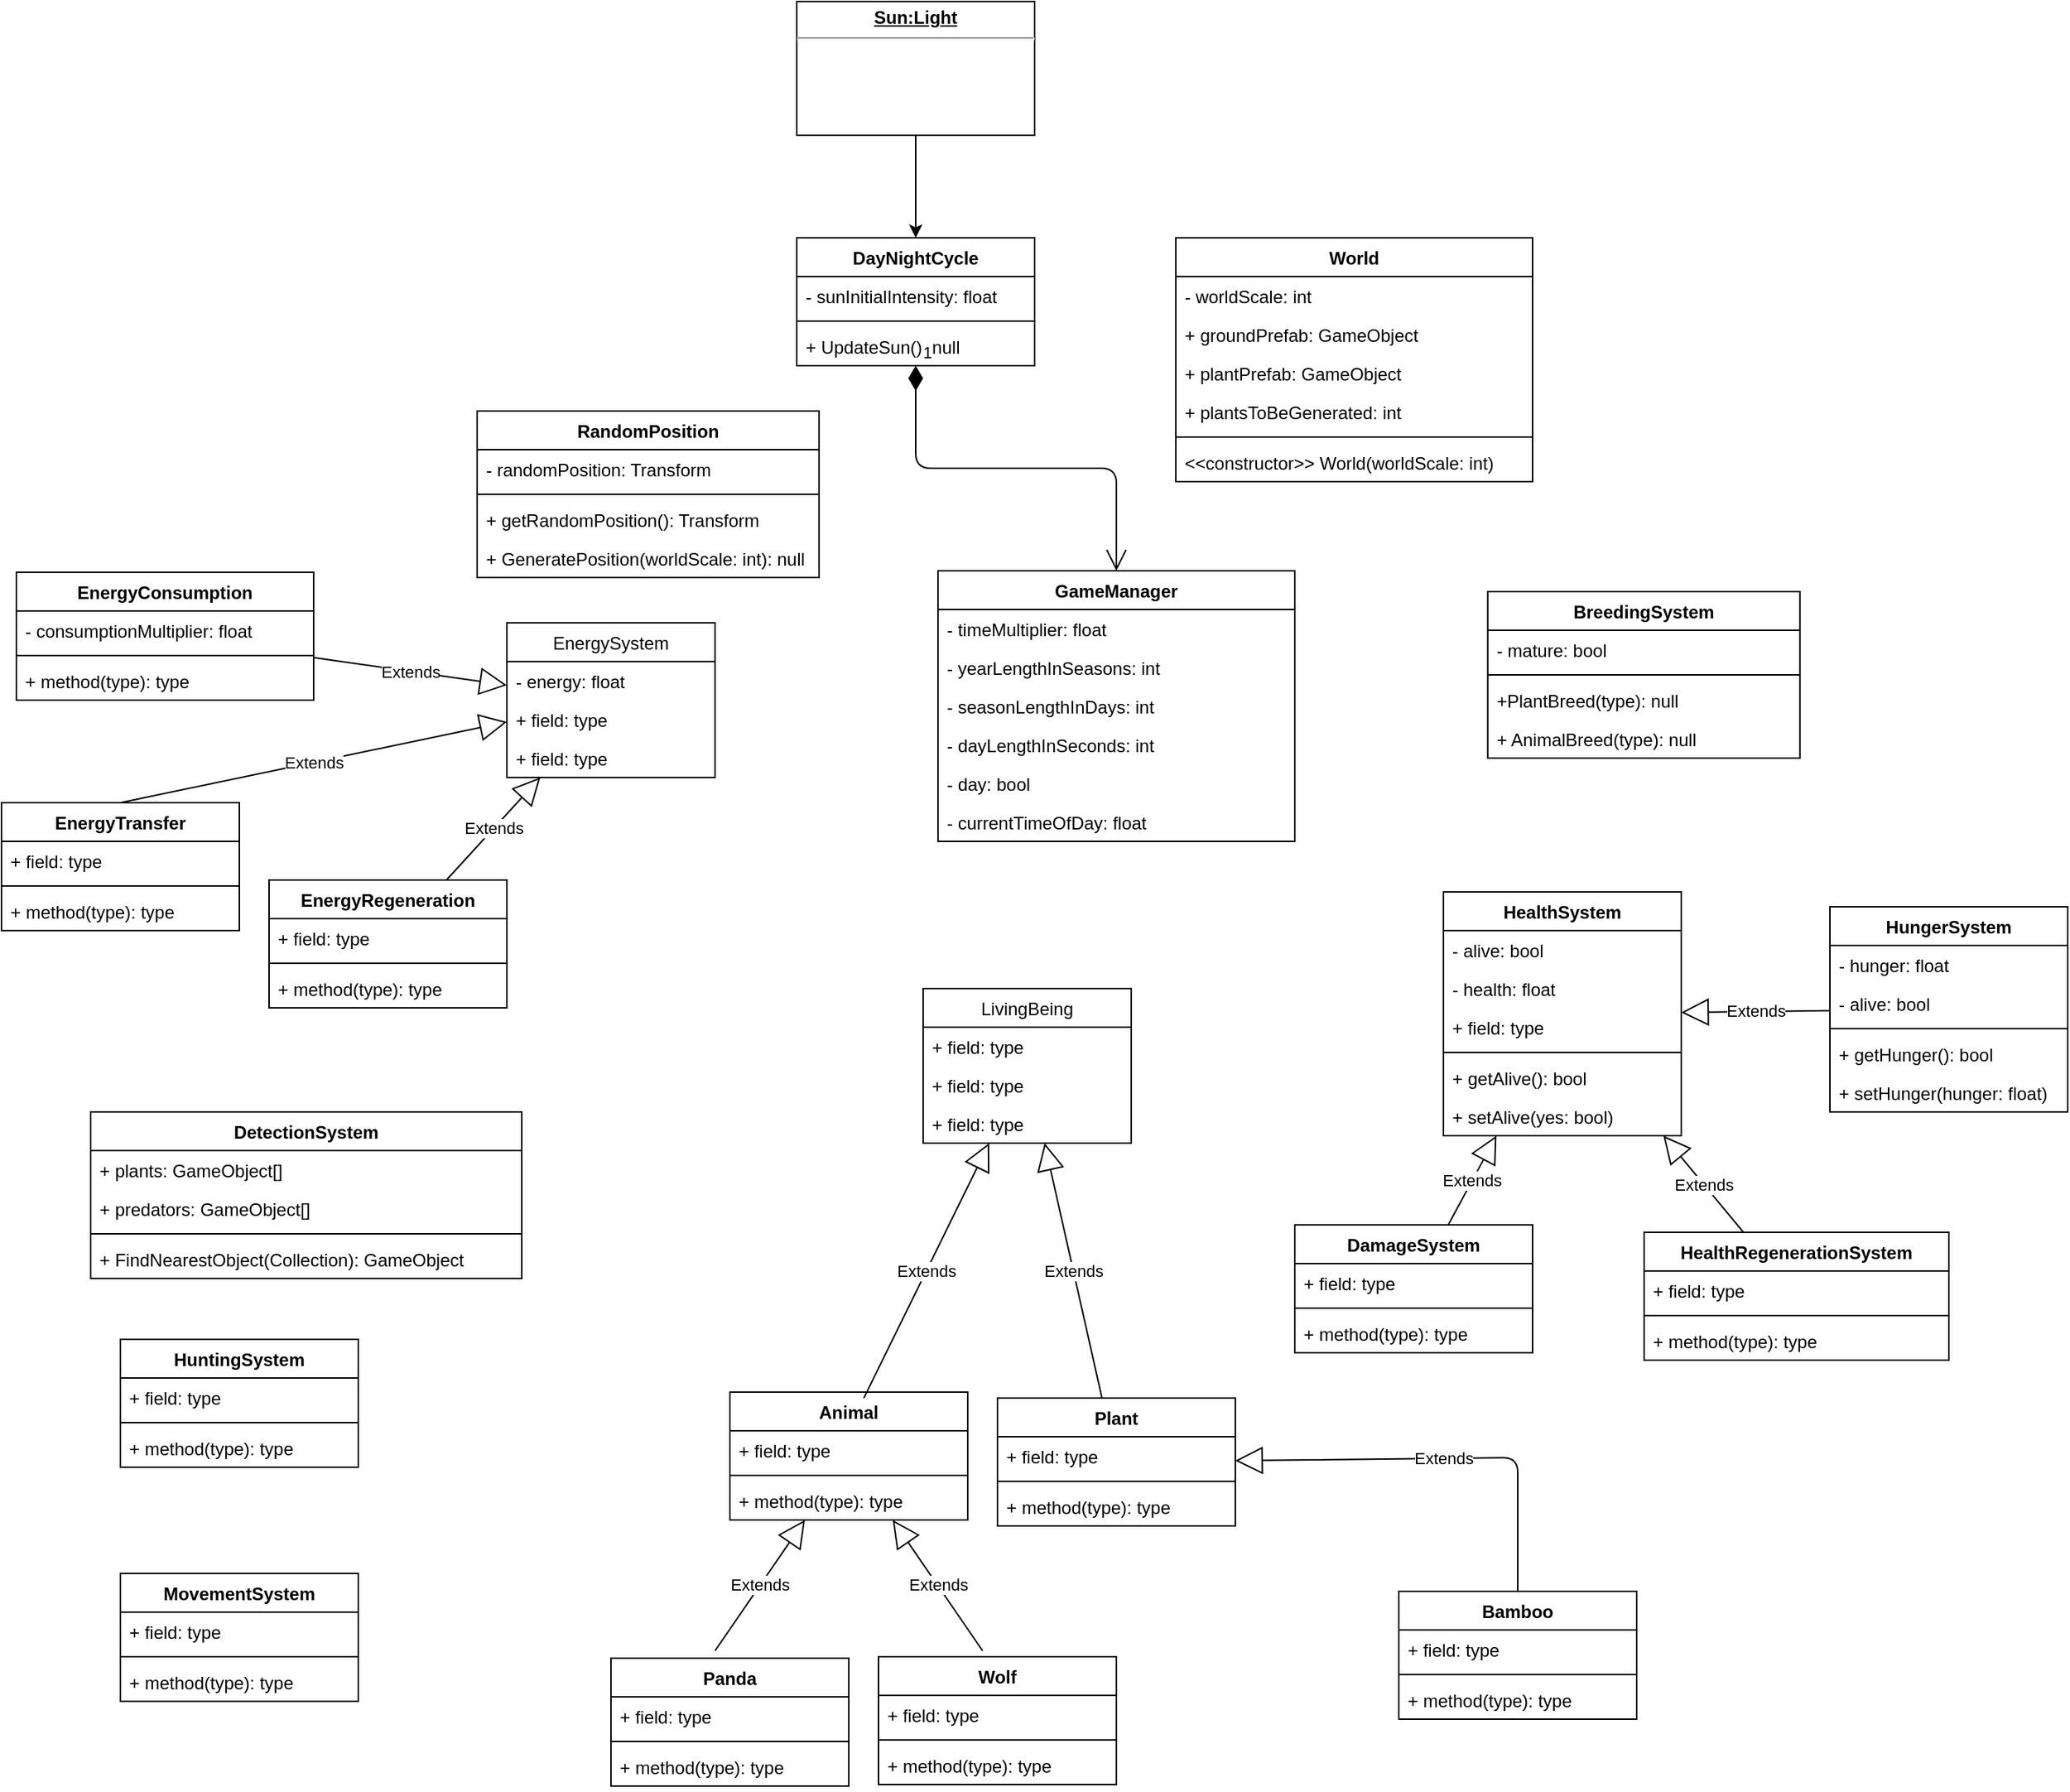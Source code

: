 <mxfile version="10.6.0" type="github"><diagram id="2Z953KSLGi_rquqT-4A1" name="Page-1"><mxGraphModel dx="1629" dy="1224" grid="1" gridSize="10" guides="1" tooltips="1" connect="1" arrows="1" fold="1" page="1" pageScale="1" pageWidth="827" pageHeight="583" math="0" shadow="0"><root><mxCell id="0"/><mxCell id="1" parent="0"/><mxCell id="D9QuSi9yj3Tt9L4EqGH3-1" value="GameManager" style="swimlane;fontStyle=1;align=center;verticalAlign=top;childLayout=stackLayout;horizontal=1;startSize=26;horizontalStack=0;resizeParent=1;resizeParentMax=0;resizeLast=0;collapsible=1;marginBottom=0;" vertex="1" parent="1"><mxGeometry x="360" y="173" width="240" height="182" as="geometry"/></mxCell><mxCell id="D9QuSi9yj3Tt9L4EqGH3-186" value="- timeMultiplier: float" style="text;strokeColor=none;fillColor=none;align=left;verticalAlign=top;spacingLeft=4;spacingRight=4;overflow=hidden;rotatable=0;points=[[0,0.5],[1,0.5]];portConstraint=eastwest;" vertex="1" parent="D9QuSi9yj3Tt9L4EqGH3-1"><mxGeometry y="26" width="240" height="26" as="geometry"/></mxCell><mxCell id="D9QuSi9yj3Tt9L4EqGH3-187" value="- yearLengthInSeasons: int" style="text;strokeColor=none;fillColor=none;align=left;verticalAlign=top;spacingLeft=4;spacingRight=4;overflow=hidden;rotatable=0;points=[[0,0.5],[1,0.5]];portConstraint=eastwest;" vertex="1" parent="D9QuSi9yj3Tt9L4EqGH3-1"><mxGeometry y="52" width="240" height="26" as="geometry"/></mxCell><mxCell id="D9QuSi9yj3Tt9L4EqGH3-190" value="- seasonLengthInDays: int" style="text;strokeColor=none;fillColor=none;align=left;verticalAlign=top;spacingLeft=4;spacingRight=4;overflow=hidden;rotatable=0;points=[[0,0.5],[1,0.5]];portConstraint=eastwest;" vertex="1" parent="D9QuSi9yj3Tt9L4EqGH3-1"><mxGeometry y="78" width="240" height="26" as="geometry"/></mxCell><mxCell id="D9QuSi9yj3Tt9L4EqGH3-191" value="- dayLengthInSeconds: int" style="text;strokeColor=none;fillColor=none;align=left;verticalAlign=top;spacingLeft=4;spacingRight=4;overflow=hidden;rotatable=0;points=[[0,0.5],[1,0.5]];portConstraint=eastwest;" vertex="1" parent="D9QuSi9yj3Tt9L4EqGH3-1"><mxGeometry y="104" width="240" height="26" as="geometry"/></mxCell><mxCell id="D9QuSi9yj3Tt9L4EqGH3-189" value="- day: bool" style="text;strokeColor=none;fillColor=none;align=left;verticalAlign=top;spacingLeft=4;spacingRight=4;overflow=hidden;rotatable=0;points=[[0,0.5],[1,0.5]];portConstraint=eastwest;" vertex="1" parent="D9QuSi9yj3Tt9L4EqGH3-1"><mxGeometry y="130" width="240" height="26" as="geometry"/></mxCell><mxCell id="D9QuSi9yj3Tt9L4EqGH3-2" value="- currentTimeOfDay: float" style="text;strokeColor=none;fillColor=none;align=left;verticalAlign=top;spacingLeft=4;spacingRight=4;overflow=hidden;rotatable=0;points=[[0,0.5],[1,0.5]];portConstraint=eastwest;" vertex="1" parent="D9QuSi9yj3Tt9L4EqGH3-1"><mxGeometry y="156" width="240" height="26" as="geometry"/></mxCell><mxCell id="D9QuSi9yj3Tt9L4EqGH3-5" value="Animal&#xa;" style="swimlane;fontStyle=1;align=center;verticalAlign=top;childLayout=stackLayout;horizontal=1;startSize=26;horizontalStack=0;resizeParent=1;resizeParentMax=0;resizeLast=0;collapsible=1;marginBottom=0;" vertex="1" parent="1"><mxGeometry x="220" y="725.5" width="160" height="86" as="geometry"/></mxCell><mxCell id="D9QuSi9yj3Tt9L4EqGH3-6" value="+ field: type" style="text;strokeColor=none;fillColor=none;align=left;verticalAlign=top;spacingLeft=4;spacingRight=4;overflow=hidden;rotatable=0;points=[[0,0.5],[1,0.5]];portConstraint=eastwest;" vertex="1" parent="D9QuSi9yj3Tt9L4EqGH3-5"><mxGeometry y="26" width="160" height="26" as="geometry"/></mxCell><mxCell id="D9QuSi9yj3Tt9L4EqGH3-7" value="" style="line;strokeWidth=1;fillColor=none;align=left;verticalAlign=middle;spacingTop=-1;spacingLeft=3;spacingRight=3;rotatable=0;labelPosition=right;points=[];portConstraint=eastwest;" vertex="1" parent="D9QuSi9yj3Tt9L4EqGH3-5"><mxGeometry y="52" width="160" height="8" as="geometry"/></mxCell><mxCell id="D9QuSi9yj3Tt9L4EqGH3-8" value="+ method(type): type" style="text;strokeColor=none;fillColor=none;align=left;verticalAlign=top;spacingLeft=4;spacingRight=4;overflow=hidden;rotatable=0;points=[[0,0.5],[1,0.5]];portConstraint=eastwest;" vertex="1" parent="D9QuSi9yj3Tt9L4EqGH3-5"><mxGeometry y="60" width="160" height="26" as="geometry"/></mxCell><mxCell id="D9QuSi9yj3Tt9L4EqGH3-9" value="Panda" style="swimlane;fontStyle=1;align=center;verticalAlign=top;childLayout=stackLayout;horizontal=1;startSize=26;horizontalStack=0;resizeParent=1;resizeParentMax=0;resizeLast=0;collapsible=1;marginBottom=0;" vertex="1" parent="1"><mxGeometry x="140" y="904.5" width="160" height="86" as="geometry"/></mxCell><mxCell id="D9QuSi9yj3Tt9L4EqGH3-10" value="+ field: type" style="text;strokeColor=none;fillColor=none;align=left;verticalAlign=top;spacingLeft=4;spacingRight=4;overflow=hidden;rotatable=0;points=[[0,0.5],[1,0.5]];portConstraint=eastwest;" vertex="1" parent="D9QuSi9yj3Tt9L4EqGH3-9"><mxGeometry y="26" width="160" height="26" as="geometry"/></mxCell><mxCell id="D9QuSi9yj3Tt9L4EqGH3-11" value="" style="line;strokeWidth=1;fillColor=none;align=left;verticalAlign=middle;spacingTop=-1;spacingLeft=3;spacingRight=3;rotatable=0;labelPosition=right;points=[];portConstraint=eastwest;" vertex="1" parent="D9QuSi9yj3Tt9L4EqGH3-9"><mxGeometry y="52" width="160" height="8" as="geometry"/></mxCell><mxCell id="D9QuSi9yj3Tt9L4EqGH3-12" value="+ method(type): type" style="text;strokeColor=none;fillColor=none;align=left;verticalAlign=top;spacingLeft=4;spacingRight=4;overflow=hidden;rotatable=0;points=[[0,0.5],[1,0.5]];portConstraint=eastwest;" vertex="1" parent="D9QuSi9yj3Tt9L4EqGH3-9"><mxGeometry y="60" width="160" height="26" as="geometry"/></mxCell><mxCell id="D9QuSi9yj3Tt9L4EqGH3-105" value="Extends" style="endArrow=block;endSize=16;endFill=0;html=1;" edge="1" parent="D9QuSi9yj3Tt9L4EqGH3-9" target="D9QuSi9yj3Tt9L4EqGH3-5"><mxGeometry width="160" relative="1" as="geometry"><mxPoint x="70" y="-5" as="sourcePoint"/><mxPoint x="230" y="-5" as="targetPoint"/></mxGeometry></mxCell><mxCell id="D9QuSi9yj3Tt9L4EqGH3-13" value="Wolf&#xa;" style="swimlane;fontStyle=1;align=center;verticalAlign=top;childLayout=stackLayout;horizontal=1;startSize=26;horizontalStack=0;resizeParent=1;resizeParentMax=0;resizeLast=0;collapsible=1;marginBottom=0;" vertex="1" parent="1"><mxGeometry x="320" y="903.5" width="160" height="86" as="geometry"/></mxCell><mxCell id="D9QuSi9yj3Tt9L4EqGH3-14" value="+ field: type" style="text;strokeColor=none;fillColor=none;align=left;verticalAlign=top;spacingLeft=4;spacingRight=4;overflow=hidden;rotatable=0;points=[[0,0.5],[1,0.5]];portConstraint=eastwest;" vertex="1" parent="D9QuSi9yj3Tt9L4EqGH3-13"><mxGeometry y="26" width="160" height="26" as="geometry"/></mxCell><mxCell id="D9QuSi9yj3Tt9L4EqGH3-15" value="" style="line;strokeWidth=1;fillColor=none;align=left;verticalAlign=middle;spacingTop=-1;spacingLeft=3;spacingRight=3;rotatable=0;labelPosition=right;points=[];portConstraint=eastwest;" vertex="1" parent="D9QuSi9yj3Tt9L4EqGH3-13"><mxGeometry y="52" width="160" height="8" as="geometry"/></mxCell><mxCell id="D9QuSi9yj3Tt9L4EqGH3-16" value="+ method(type): type" style="text;strokeColor=none;fillColor=none;align=left;verticalAlign=top;spacingLeft=4;spacingRight=4;overflow=hidden;rotatable=0;points=[[0,0.5],[1,0.5]];portConstraint=eastwest;" vertex="1" parent="D9QuSi9yj3Tt9L4EqGH3-13"><mxGeometry y="60" width="160" height="26" as="geometry"/></mxCell><mxCell id="D9QuSi9yj3Tt9L4EqGH3-106" value="Extends" style="endArrow=block;endSize=16;endFill=0;html=1;" edge="1" parent="D9QuSi9yj3Tt9L4EqGH3-13" target="D9QuSi9yj3Tt9L4EqGH3-5"><mxGeometry width="160" relative="1" as="geometry"><mxPoint x="70" y="-4" as="sourcePoint"/><mxPoint x="230" y="-4" as="targetPoint"/></mxGeometry></mxCell><mxCell id="D9QuSi9yj3Tt9L4EqGH3-17" value="Plant&#xa;" style="swimlane;fontStyle=1;align=center;verticalAlign=top;childLayout=stackLayout;horizontal=1;startSize=26;horizontalStack=0;resizeParent=1;resizeParentMax=0;resizeLast=0;collapsible=1;marginBottom=0;" vertex="1" parent="1"><mxGeometry x="400" y="729.5" width="160" height="86" as="geometry"/></mxCell><mxCell id="D9QuSi9yj3Tt9L4EqGH3-18" value="+ field: type" style="text;strokeColor=none;fillColor=none;align=left;verticalAlign=top;spacingLeft=4;spacingRight=4;overflow=hidden;rotatable=0;points=[[0,0.5],[1,0.5]];portConstraint=eastwest;" vertex="1" parent="D9QuSi9yj3Tt9L4EqGH3-17"><mxGeometry y="26" width="160" height="26" as="geometry"/></mxCell><mxCell id="D9QuSi9yj3Tt9L4EqGH3-19" value="" style="line;strokeWidth=1;fillColor=none;align=left;verticalAlign=middle;spacingTop=-1;spacingLeft=3;spacingRight=3;rotatable=0;labelPosition=right;points=[];portConstraint=eastwest;" vertex="1" parent="D9QuSi9yj3Tt9L4EqGH3-17"><mxGeometry y="52" width="160" height="8" as="geometry"/></mxCell><mxCell id="D9QuSi9yj3Tt9L4EqGH3-20" value="+ method(type): type" style="text;strokeColor=none;fillColor=none;align=left;verticalAlign=top;spacingLeft=4;spacingRight=4;overflow=hidden;rotatable=0;points=[[0,0.5],[1,0.5]];portConstraint=eastwest;" vertex="1" parent="D9QuSi9yj3Tt9L4EqGH3-17"><mxGeometry y="60" width="160" height="26" as="geometry"/></mxCell><mxCell id="D9QuSi9yj3Tt9L4EqGH3-22" value="Bamboo&#xa;" style="swimlane;fontStyle=1;align=center;verticalAlign=top;childLayout=stackLayout;horizontal=1;startSize=26;horizontalStack=0;resizeParent=1;resizeParentMax=0;resizeLast=0;collapsible=1;marginBottom=0;" vertex="1" parent="1"><mxGeometry x="670" y="859.5" width="160" height="86" as="geometry"/></mxCell><mxCell id="D9QuSi9yj3Tt9L4EqGH3-23" value="+ field: type" style="text;strokeColor=none;fillColor=none;align=left;verticalAlign=top;spacingLeft=4;spacingRight=4;overflow=hidden;rotatable=0;points=[[0,0.5],[1,0.5]];portConstraint=eastwest;" vertex="1" parent="D9QuSi9yj3Tt9L4EqGH3-22"><mxGeometry y="26" width="160" height="26" as="geometry"/></mxCell><mxCell id="D9QuSi9yj3Tt9L4EqGH3-24" value="" style="line;strokeWidth=1;fillColor=none;align=left;verticalAlign=middle;spacingTop=-1;spacingLeft=3;spacingRight=3;rotatable=0;labelPosition=right;points=[];portConstraint=eastwest;" vertex="1" parent="D9QuSi9yj3Tt9L4EqGH3-22"><mxGeometry y="52" width="160" height="8" as="geometry"/></mxCell><mxCell id="D9QuSi9yj3Tt9L4EqGH3-25" value="+ method(type): type" style="text;strokeColor=none;fillColor=none;align=left;verticalAlign=top;spacingLeft=4;spacingRight=4;overflow=hidden;rotatable=0;points=[[0,0.5],[1,0.5]];portConstraint=eastwest;" vertex="1" parent="D9QuSi9yj3Tt9L4EqGH3-22"><mxGeometry y="60" width="160" height="26" as="geometry"/></mxCell><mxCell id="D9QuSi9yj3Tt9L4EqGH3-39" value="EnergySystem" style="swimlane;fontStyle=0;childLayout=stackLayout;horizontal=1;startSize=26;fillColor=none;horizontalStack=0;resizeParent=1;resizeParentMax=0;resizeLast=0;collapsible=1;marginBottom=0;" vertex="1" parent="1"><mxGeometry x="70" y="208" width="140" height="104" as="geometry"/></mxCell><mxCell id="D9QuSi9yj3Tt9L4EqGH3-40" value="- energy: float" style="text;strokeColor=none;fillColor=none;align=left;verticalAlign=top;spacingLeft=4;spacingRight=4;overflow=hidden;rotatable=0;points=[[0,0.5],[1,0.5]];portConstraint=eastwest;" vertex="1" parent="D9QuSi9yj3Tt9L4EqGH3-39"><mxGeometry y="26" width="140" height="26" as="geometry"/></mxCell><mxCell id="D9QuSi9yj3Tt9L4EqGH3-41" value="+ field: type" style="text;strokeColor=none;fillColor=none;align=left;verticalAlign=top;spacingLeft=4;spacingRight=4;overflow=hidden;rotatable=0;points=[[0,0.5],[1,0.5]];portConstraint=eastwest;" vertex="1" parent="D9QuSi9yj3Tt9L4EqGH3-39"><mxGeometry y="52" width="140" height="26" as="geometry"/></mxCell><mxCell id="D9QuSi9yj3Tt9L4EqGH3-42" value="+ field: type" style="text;strokeColor=none;fillColor=none;align=left;verticalAlign=top;spacingLeft=4;spacingRight=4;overflow=hidden;rotatable=0;points=[[0,0.5],[1,0.5]];portConstraint=eastwest;" vertex="1" parent="D9QuSi9yj3Tt9L4EqGH3-39"><mxGeometry y="78" width="140" height="26" as="geometry"/></mxCell><mxCell id="D9QuSi9yj3Tt9L4EqGH3-49" value="EnergyTransfer" style="swimlane;fontStyle=1;align=center;verticalAlign=top;childLayout=stackLayout;horizontal=1;startSize=26;horizontalStack=0;resizeParent=1;resizeParentMax=0;resizeLast=0;collapsible=1;marginBottom=0;" vertex="1" parent="1"><mxGeometry x="-270" y="329" width="160" height="86" as="geometry"/></mxCell><mxCell id="D9QuSi9yj3Tt9L4EqGH3-50" value="+ field: type" style="text;strokeColor=none;fillColor=none;align=left;verticalAlign=top;spacingLeft=4;spacingRight=4;overflow=hidden;rotatable=0;points=[[0,0.5],[1,0.5]];portConstraint=eastwest;" vertex="1" parent="D9QuSi9yj3Tt9L4EqGH3-49"><mxGeometry y="26" width="160" height="26" as="geometry"/></mxCell><mxCell id="D9QuSi9yj3Tt9L4EqGH3-51" value="" style="line;strokeWidth=1;fillColor=none;align=left;verticalAlign=middle;spacingTop=-1;spacingLeft=3;spacingRight=3;rotatable=0;labelPosition=right;points=[];portConstraint=eastwest;" vertex="1" parent="D9QuSi9yj3Tt9L4EqGH3-49"><mxGeometry y="52" width="160" height="8" as="geometry"/></mxCell><mxCell id="D9QuSi9yj3Tt9L4EqGH3-52" value="+ method(type): type" style="text;strokeColor=none;fillColor=none;align=left;verticalAlign=top;spacingLeft=4;spacingRight=4;overflow=hidden;rotatable=0;points=[[0,0.5],[1,0.5]];portConstraint=eastwest;" vertex="1" parent="D9QuSi9yj3Tt9L4EqGH3-49"><mxGeometry y="60" width="160" height="26" as="geometry"/></mxCell><mxCell id="D9QuSi9yj3Tt9L4EqGH3-54" value="HungerSystem" style="swimlane;fontStyle=1;align=center;verticalAlign=top;childLayout=stackLayout;horizontal=1;startSize=26;horizontalStack=0;resizeParent=1;resizeParentMax=0;resizeLast=0;collapsible=1;marginBottom=0;" vertex="1" parent="1"><mxGeometry x="960" y="399" width="160" height="138" as="geometry"/></mxCell><mxCell id="D9QuSi9yj3Tt9L4EqGH3-55" value="- hunger: float" style="text;strokeColor=none;fillColor=none;align=left;verticalAlign=top;spacingLeft=4;spacingRight=4;overflow=hidden;rotatable=0;points=[[0,0.5],[1,0.5]];portConstraint=eastwest;" vertex="1" parent="D9QuSi9yj3Tt9L4EqGH3-54"><mxGeometry y="26" width="160" height="26" as="geometry"/></mxCell><mxCell id="D9QuSi9yj3Tt9L4EqGH3-192" value="- alive: bool" style="text;strokeColor=none;fillColor=none;align=left;verticalAlign=top;spacingLeft=4;spacingRight=4;overflow=hidden;rotatable=0;points=[[0,0.5],[1,0.5]];portConstraint=eastwest;" vertex="1" parent="D9QuSi9yj3Tt9L4EqGH3-54"><mxGeometry y="52" width="160" height="26" as="geometry"/></mxCell><mxCell id="D9QuSi9yj3Tt9L4EqGH3-56" value="" style="line;strokeWidth=1;fillColor=none;align=left;verticalAlign=middle;spacingTop=-1;spacingLeft=3;spacingRight=3;rotatable=0;labelPosition=right;points=[];portConstraint=eastwest;" vertex="1" parent="D9QuSi9yj3Tt9L4EqGH3-54"><mxGeometry y="78" width="160" height="8" as="geometry"/></mxCell><mxCell id="D9QuSi9yj3Tt9L4EqGH3-57" value="+ getHunger(): bool" style="text;strokeColor=none;fillColor=none;align=left;verticalAlign=top;spacingLeft=4;spacingRight=4;overflow=hidden;rotatable=0;points=[[0,0.5],[1,0.5]];portConstraint=eastwest;" vertex="1" parent="D9QuSi9yj3Tt9L4EqGH3-54"><mxGeometry y="86" width="160" height="26" as="geometry"/></mxCell><mxCell id="D9QuSi9yj3Tt9L4EqGH3-193" value="+ setHunger(hunger: float)" style="text;strokeColor=none;fillColor=none;align=left;verticalAlign=top;spacingLeft=4;spacingRight=4;overflow=hidden;rotatable=0;points=[[0,0.5],[1,0.5]];portConstraint=eastwest;" vertex="1" parent="D9QuSi9yj3Tt9L4EqGH3-54"><mxGeometry y="112" width="160" height="26" as="geometry"/></mxCell><mxCell id="D9QuSi9yj3Tt9L4EqGH3-60" value="EnergyConsumption" style="swimlane;fontStyle=1;align=center;verticalAlign=top;childLayout=stackLayout;horizontal=1;startSize=26;horizontalStack=0;resizeParent=1;resizeParentMax=0;resizeLast=0;collapsible=1;marginBottom=0;" vertex="1" parent="1"><mxGeometry x="-260" y="174" width="200" height="86" as="geometry"/></mxCell><mxCell id="D9QuSi9yj3Tt9L4EqGH3-61" value="- consumptionMultiplier: float" style="text;strokeColor=none;fillColor=none;align=left;verticalAlign=top;spacingLeft=4;spacingRight=4;overflow=hidden;rotatable=0;points=[[0,0.5],[1,0.5]];portConstraint=eastwest;" vertex="1" parent="D9QuSi9yj3Tt9L4EqGH3-60"><mxGeometry y="26" width="200" height="26" as="geometry"/></mxCell><mxCell id="D9QuSi9yj3Tt9L4EqGH3-62" value="" style="line;strokeWidth=1;fillColor=none;align=left;verticalAlign=middle;spacingTop=-1;spacingLeft=3;spacingRight=3;rotatable=0;labelPosition=right;points=[];portConstraint=eastwest;" vertex="1" parent="D9QuSi9yj3Tt9L4EqGH3-60"><mxGeometry y="52" width="200" height="8" as="geometry"/></mxCell><mxCell id="D9QuSi9yj3Tt9L4EqGH3-63" value="+ method(type): type" style="text;strokeColor=none;fillColor=none;align=left;verticalAlign=top;spacingLeft=4;spacingRight=4;overflow=hidden;rotatable=0;points=[[0,0.5],[1,0.5]];portConstraint=eastwest;" vertex="1" parent="D9QuSi9yj3Tt9L4EqGH3-60"><mxGeometry y="60" width="200" height="26" as="geometry"/></mxCell><mxCell id="D9QuSi9yj3Tt9L4EqGH3-64" value="EnergyRegeneration" style="swimlane;fontStyle=1;align=center;verticalAlign=top;childLayout=stackLayout;horizontal=1;startSize=26;horizontalStack=0;resizeParent=1;resizeParentMax=0;resizeLast=0;collapsible=1;marginBottom=0;" vertex="1" parent="1"><mxGeometry x="-90" y="381" width="160" height="86" as="geometry"/></mxCell><mxCell id="D9QuSi9yj3Tt9L4EqGH3-65" value="+ field: type" style="text;strokeColor=none;fillColor=none;align=left;verticalAlign=top;spacingLeft=4;spacingRight=4;overflow=hidden;rotatable=0;points=[[0,0.5],[1,0.5]];portConstraint=eastwest;" vertex="1" parent="D9QuSi9yj3Tt9L4EqGH3-64"><mxGeometry y="26" width="160" height="26" as="geometry"/></mxCell><mxCell id="D9QuSi9yj3Tt9L4EqGH3-66" value="" style="line;strokeWidth=1;fillColor=none;align=left;verticalAlign=middle;spacingTop=-1;spacingLeft=3;spacingRight=3;rotatable=0;labelPosition=right;points=[];portConstraint=eastwest;" vertex="1" parent="D9QuSi9yj3Tt9L4EqGH3-64"><mxGeometry y="52" width="160" height="8" as="geometry"/></mxCell><mxCell id="D9QuSi9yj3Tt9L4EqGH3-67" value="+ method(type): type" style="text;strokeColor=none;fillColor=none;align=left;verticalAlign=top;spacingLeft=4;spacingRight=4;overflow=hidden;rotatable=0;points=[[0,0.5],[1,0.5]];portConstraint=eastwest;" vertex="1" parent="D9QuSi9yj3Tt9L4EqGH3-64"><mxGeometry y="60" width="160" height="26" as="geometry"/></mxCell><mxCell id="D9QuSi9yj3Tt9L4EqGH3-97" value="Extends" style="endArrow=block;endSize=16;endFill=0;html=1;exitX=0.5;exitY=0;exitDx=0;exitDy=0;" edge="1" parent="1" source="D9QuSi9yj3Tt9L4EqGH3-49" target="D9QuSi9yj3Tt9L4EqGH3-39"><mxGeometry width="160" relative="1" as="geometry"><mxPoint x="110" y="400" as="sourcePoint"/><mxPoint x="240" y="360" as="targetPoint"/></mxGeometry></mxCell><mxCell id="D9QuSi9yj3Tt9L4EqGH3-107" value="Extends" style="endArrow=block;endSize=16;endFill=0;html=1;exitX=0.5;exitY=0;exitDx=0;exitDy=0;" edge="1" parent="1" source="D9QuSi9yj3Tt9L4EqGH3-22" target="D9QuSi9yj3Tt9L4EqGH3-17"><mxGeometry width="160" relative="1" as="geometry"><mxPoint x="700" y="847.5" as="sourcePoint"/><mxPoint x="860" y="847.5" as="targetPoint"/><Array as="points"><mxPoint x="750" y="769.5"/></Array></mxGeometry></mxCell><mxCell id="D9QuSi9yj3Tt9L4EqGH3-118" value="Extends" style="endArrow=block;endSize=16;endFill=0;html=1;" edge="1" parent="1" source="D9QuSi9yj3Tt9L4EqGH3-64" target="D9QuSi9yj3Tt9L4EqGH3-39"><mxGeometry width="160" relative="1" as="geometry"><mxPoint x="300" y="370" as="sourcePoint"/><mxPoint x="460" y="370" as="targetPoint"/></mxGeometry></mxCell><mxCell id="D9QuSi9yj3Tt9L4EqGH3-119" value="Extends" style="endArrow=block;endSize=16;endFill=0;html=1;" edge="1" parent="1" source="D9QuSi9yj3Tt9L4EqGH3-60" target="D9QuSi9yj3Tt9L4EqGH3-39"><mxGeometry width="160" relative="1" as="geometry"><mxPoint x="-110" y="397" as="sourcePoint"/><mxPoint x="50" y="407" as="targetPoint"/></mxGeometry></mxCell><mxCell id="D9QuSi9yj3Tt9L4EqGH3-125" value="LivingBeing" style="swimlane;fontStyle=0;childLayout=stackLayout;horizontal=1;startSize=26;fillColor=none;horizontalStack=0;resizeParent=1;resizeParentMax=0;resizeLast=0;collapsible=1;marginBottom=0;" vertex="1" parent="1"><mxGeometry x="350" y="454" width="140" height="104" as="geometry"/></mxCell><mxCell id="D9QuSi9yj3Tt9L4EqGH3-126" value="+ field: type" style="text;strokeColor=none;fillColor=none;align=left;verticalAlign=top;spacingLeft=4;spacingRight=4;overflow=hidden;rotatable=0;points=[[0,0.5],[1,0.5]];portConstraint=eastwest;" vertex="1" parent="D9QuSi9yj3Tt9L4EqGH3-125"><mxGeometry y="26" width="140" height="26" as="geometry"/></mxCell><mxCell id="D9QuSi9yj3Tt9L4EqGH3-127" value="+ field: type" style="text;strokeColor=none;fillColor=none;align=left;verticalAlign=top;spacingLeft=4;spacingRight=4;overflow=hidden;rotatable=0;points=[[0,0.5],[1,0.5]];portConstraint=eastwest;" vertex="1" parent="D9QuSi9yj3Tt9L4EqGH3-125"><mxGeometry y="52" width="140" height="26" as="geometry"/></mxCell><mxCell id="D9QuSi9yj3Tt9L4EqGH3-128" value="+ field: type" style="text;strokeColor=none;fillColor=none;align=left;verticalAlign=top;spacingLeft=4;spacingRight=4;overflow=hidden;rotatable=0;points=[[0,0.5],[1,0.5]];portConstraint=eastwest;" vertex="1" parent="D9QuSi9yj3Tt9L4EqGH3-125"><mxGeometry y="78" width="140" height="26" as="geometry"/></mxCell><mxCell id="D9QuSi9yj3Tt9L4EqGH3-130" value="Extends" style="endArrow=block;endSize=16;endFill=0;html=1;exitX=0.563;exitY=0.047;exitDx=0;exitDy=0;exitPerimeter=0;" edge="1" parent="1" source="D9QuSi9yj3Tt9L4EqGH3-5" target="D9QuSi9yj3Tt9L4EqGH3-125"><mxGeometry width="160" relative="1" as="geometry"><mxPoint x="360" y="668" as="sourcePoint"/><mxPoint x="520" y="668" as="targetPoint"/></mxGeometry></mxCell><mxCell id="D9QuSi9yj3Tt9L4EqGH3-132" value="Extends" style="endArrow=block;endSize=16;endFill=0;html=1;" edge="1" parent="1" source="D9QuSi9yj3Tt9L4EqGH3-17" target="D9QuSi9yj3Tt9L4EqGH3-125"><mxGeometry width="160" relative="1" as="geometry"><mxPoint x="530" y="598" as="sourcePoint"/><mxPoint x="690" y="598" as="targetPoint"/></mxGeometry></mxCell><mxCell id="D9QuSi9yj3Tt9L4EqGH3-133" value="DayNightCycle" style="swimlane;fontStyle=1;align=center;verticalAlign=top;childLayout=stackLayout;horizontal=1;startSize=26;horizontalStack=0;resizeParent=1;resizeParentMax=0;resizeLast=0;collapsible=1;marginBottom=0;" vertex="1" parent="1"><mxGeometry x="265" y="-51" width="160" height="86" as="geometry"/></mxCell><mxCell id="D9QuSi9yj3Tt9L4EqGH3-134" value="- sunInitialIntensity: float" style="text;strokeColor=none;fillColor=none;align=left;verticalAlign=top;spacingLeft=4;spacingRight=4;overflow=hidden;rotatable=0;points=[[0,0.5],[1,0.5]];portConstraint=eastwest;" vertex="1" parent="D9QuSi9yj3Tt9L4EqGH3-133"><mxGeometry y="26" width="160" height="26" as="geometry"/></mxCell><mxCell id="D9QuSi9yj3Tt9L4EqGH3-135" value="" style="line;strokeWidth=1;fillColor=none;align=left;verticalAlign=middle;spacingTop=-1;spacingLeft=3;spacingRight=3;rotatable=0;labelPosition=right;points=[];portConstraint=eastwest;" vertex="1" parent="D9QuSi9yj3Tt9L4EqGH3-133"><mxGeometry y="52" width="160" height="8" as="geometry"/></mxCell><mxCell id="D9QuSi9yj3Tt9L4EqGH3-136" value="+ UpdateSun(): null" style="text;strokeColor=none;fillColor=none;align=left;verticalAlign=top;spacingLeft=4;spacingRight=4;overflow=hidden;rotatable=0;points=[[0,0.5],[1,0.5]];portConstraint=eastwest;" vertex="1" parent="D9QuSi9yj3Tt9L4EqGH3-133"><mxGeometry y="60" width="160" height="26" as="geometry"/></mxCell><mxCell id="D9QuSi9yj3Tt9L4EqGH3-137" value="World" style="swimlane;fontStyle=1;align=center;verticalAlign=top;childLayout=stackLayout;horizontal=1;startSize=26;horizontalStack=0;resizeParent=1;resizeParentMax=0;resizeLast=0;collapsible=1;marginBottom=0;" vertex="1" parent="1"><mxGeometry x="520" y="-51" width="240" height="164" as="geometry"/></mxCell><mxCell id="D9QuSi9yj3Tt9L4EqGH3-205" value="- worldScale: int" style="text;strokeColor=none;fillColor=none;align=left;verticalAlign=top;spacingLeft=4;spacingRight=4;overflow=hidden;rotatable=0;points=[[0,0.5],[1,0.5]];portConstraint=eastwest;" vertex="1" parent="D9QuSi9yj3Tt9L4EqGH3-137"><mxGeometry y="26" width="240" height="26" as="geometry"/></mxCell><mxCell id="D9QuSi9yj3Tt9L4EqGH3-207" value="+ groundPrefab: GameObject" style="text;strokeColor=none;fillColor=none;align=left;verticalAlign=top;spacingLeft=4;spacingRight=4;overflow=hidden;rotatable=0;points=[[0,0.5],[1,0.5]];portConstraint=eastwest;" vertex="1" parent="D9QuSi9yj3Tt9L4EqGH3-137"><mxGeometry y="52" width="240" height="26" as="geometry"/></mxCell><mxCell id="D9QuSi9yj3Tt9L4EqGH3-138" value="+ plantPrefab: GameObject" style="text;strokeColor=none;fillColor=none;align=left;verticalAlign=top;spacingLeft=4;spacingRight=4;overflow=hidden;rotatable=0;points=[[0,0.5],[1,0.5]];portConstraint=eastwest;" vertex="1" parent="D9QuSi9yj3Tt9L4EqGH3-137"><mxGeometry y="78" width="240" height="26" as="geometry"/></mxCell><mxCell id="D9QuSi9yj3Tt9L4EqGH3-206" value="+ plantsToBeGenerated: int" style="text;strokeColor=none;fillColor=none;align=left;verticalAlign=top;spacingLeft=4;spacingRight=4;overflow=hidden;rotatable=0;points=[[0,0.5],[1,0.5]];portConstraint=eastwest;" vertex="1" parent="D9QuSi9yj3Tt9L4EqGH3-137"><mxGeometry y="104" width="240" height="26" as="geometry"/></mxCell><mxCell id="D9QuSi9yj3Tt9L4EqGH3-139" value="" style="line;strokeWidth=1;fillColor=none;align=left;verticalAlign=middle;spacingTop=-1;spacingLeft=3;spacingRight=3;rotatable=0;labelPosition=right;points=[];portConstraint=eastwest;" vertex="1" parent="D9QuSi9yj3Tt9L4EqGH3-137"><mxGeometry y="130" width="240" height="8" as="geometry"/></mxCell><mxCell id="D9QuSi9yj3Tt9L4EqGH3-140" value="&lt;&lt;constructor&gt;&gt; World(worldScale: int)" style="text;strokeColor=none;fillColor=none;align=left;verticalAlign=top;spacingLeft=4;spacingRight=4;overflow=hidden;rotatable=0;points=[[0,0.5],[1,0.5]];portConstraint=eastwest;" vertex="1" parent="D9QuSi9yj3Tt9L4EqGH3-137"><mxGeometry y="138" width="240" height="26" as="geometry"/></mxCell><mxCell id="D9QuSi9yj3Tt9L4EqGH3-143" value="MovementSystem&#xa;" style="swimlane;fontStyle=1;align=center;verticalAlign=top;childLayout=stackLayout;horizontal=1;startSize=26;horizontalStack=0;resizeParent=1;resizeParentMax=0;resizeLast=0;collapsible=1;marginBottom=0;" vertex="1" parent="1"><mxGeometry x="-190" y="847.5" width="160" height="86" as="geometry"/></mxCell><mxCell id="D9QuSi9yj3Tt9L4EqGH3-144" value="+ field: type" style="text;strokeColor=none;fillColor=none;align=left;verticalAlign=top;spacingLeft=4;spacingRight=4;overflow=hidden;rotatable=0;points=[[0,0.5],[1,0.5]];portConstraint=eastwest;" vertex="1" parent="D9QuSi9yj3Tt9L4EqGH3-143"><mxGeometry y="26" width="160" height="26" as="geometry"/></mxCell><mxCell id="D9QuSi9yj3Tt9L4EqGH3-145" value="" style="line;strokeWidth=1;fillColor=none;align=left;verticalAlign=middle;spacingTop=-1;spacingLeft=3;spacingRight=3;rotatable=0;labelPosition=right;points=[];portConstraint=eastwest;" vertex="1" parent="D9QuSi9yj3Tt9L4EqGH3-143"><mxGeometry y="52" width="160" height="8" as="geometry"/></mxCell><mxCell id="D9QuSi9yj3Tt9L4EqGH3-146" value="+ method(type): type" style="text;strokeColor=none;fillColor=none;align=left;verticalAlign=top;spacingLeft=4;spacingRight=4;overflow=hidden;rotatable=0;points=[[0,0.5],[1,0.5]];portConstraint=eastwest;" vertex="1" parent="D9QuSi9yj3Tt9L4EqGH3-143"><mxGeometry y="60" width="160" height="26" as="geometry"/></mxCell><mxCell id="D9QuSi9yj3Tt9L4EqGH3-147" value="HuntingSystem" style="swimlane;fontStyle=1;align=center;verticalAlign=top;childLayout=stackLayout;horizontal=1;startSize=26;horizontalStack=0;resizeParent=1;resizeParentMax=0;resizeLast=0;collapsible=1;marginBottom=0;" vertex="1" parent="1"><mxGeometry x="-190" y="690" width="160" height="86" as="geometry"/></mxCell><mxCell id="D9QuSi9yj3Tt9L4EqGH3-148" value="+ field: type" style="text;strokeColor=none;fillColor=none;align=left;verticalAlign=top;spacingLeft=4;spacingRight=4;overflow=hidden;rotatable=0;points=[[0,0.5],[1,0.5]];portConstraint=eastwest;" vertex="1" parent="D9QuSi9yj3Tt9L4EqGH3-147"><mxGeometry y="26" width="160" height="26" as="geometry"/></mxCell><mxCell id="D9QuSi9yj3Tt9L4EqGH3-149" value="" style="line;strokeWidth=1;fillColor=none;align=left;verticalAlign=middle;spacingTop=-1;spacingLeft=3;spacingRight=3;rotatable=0;labelPosition=right;points=[];portConstraint=eastwest;" vertex="1" parent="D9QuSi9yj3Tt9L4EqGH3-147"><mxGeometry y="52" width="160" height="8" as="geometry"/></mxCell><mxCell id="D9QuSi9yj3Tt9L4EqGH3-150" value="+ method(type): type" style="text;strokeColor=none;fillColor=none;align=left;verticalAlign=top;spacingLeft=4;spacingRight=4;overflow=hidden;rotatable=0;points=[[0,0.5],[1,0.5]];portConstraint=eastwest;" vertex="1" parent="D9QuSi9yj3Tt9L4EqGH3-147"><mxGeometry y="60" width="160" height="26" as="geometry"/></mxCell><mxCell id="D9QuSi9yj3Tt9L4EqGH3-163" value="DamageSystem" style="swimlane;fontStyle=1;align=center;verticalAlign=top;childLayout=stackLayout;horizontal=1;startSize=26;horizontalStack=0;resizeParent=1;resizeParentMax=0;resizeLast=0;collapsible=1;marginBottom=0;" vertex="1" parent="1"><mxGeometry x="600" y="613" width="160" height="86" as="geometry"/></mxCell><mxCell id="D9QuSi9yj3Tt9L4EqGH3-164" value="+ field: type" style="text;strokeColor=none;fillColor=none;align=left;verticalAlign=top;spacingLeft=4;spacingRight=4;overflow=hidden;rotatable=0;points=[[0,0.5],[1,0.5]];portConstraint=eastwest;" vertex="1" parent="D9QuSi9yj3Tt9L4EqGH3-163"><mxGeometry y="26" width="160" height="26" as="geometry"/></mxCell><mxCell id="D9QuSi9yj3Tt9L4EqGH3-165" value="" style="line;strokeWidth=1;fillColor=none;align=left;verticalAlign=middle;spacingTop=-1;spacingLeft=3;spacingRight=3;rotatable=0;labelPosition=right;points=[];portConstraint=eastwest;" vertex="1" parent="D9QuSi9yj3Tt9L4EqGH3-163"><mxGeometry y="52" width="160" height="8" as="geometry"/></mxCell><mxCell id="D9QuSi9yj3Tt9L4EqGH3-166" value="+ method(type): type" style="text;strokeColor=none;fillColor=none;align=left;verticalAlign=top;spacingLeft=4;spacingRight=4;overflow=hidden;rotatable=0;points=[[0,0.5],[1,0.5]];portConstraint=eastwest;" vertex="1" parent="D9QuSi9yj3Tt9L4EqGH3-163"><mxGeometry y="60" width="160" height="26" as="geometry"/></mxCell><mxCell id="D9QuSi9yj3Tt9L4EqGH3-167" value="HealthRegenerationSystem" style="swimlane;fontStyle=1;align=center;verticalAlign=top;childLayout=stackLayout;horizontal=1;startSize=26;horizontalStack=0;resizeParent=1;resizeParentMax=0;resizeLast=0;collapsible=1;marginBottom=0;" vertex="1" parent="1"><mxGeometry x="835" y="618" width="205" height="86" as="geometry"/></mxCell><mxCell id="D9QuSi9yj3Tt9L4EqGH3-168" value="+ field: type" style="text;strokeColor=none;fillColor=none;align=left;verticalAlign=top;spacingLeft=4;spacingRight=4;overflow=hidden;rotatable=0;points=[[0,0.5],[1,0.5]];portConstraint=eastwest;" vertex="1" parent="D9QuSi9yj3Tt9L4EqGH3-167"><mxGeometry y="26" width="205" height="26" as="geometry"/></mxCell><mxCell id="D9QuSi9yj3Tt9L4EqGH3-169" value="" style="line;strokeWidth=1;fillColor=none;align=left;verticalAlign=middle;spacingTop=-1;spacingLeft=3;spacingRight=3;rotatable=0;labelPosition=right;points=[];portConstraint=eastwest;" vertex="1" parent="D9QuSi9yj3Tt9L4EqGH3-167"><mxGeometry y="52" width="205" height="8" as="geometry"/></mxCell><mxCell id="D9QuSi9yj3Tt9L4EqGH3-170" value="+ method(type): type" style="text;strokeColor=none;fillColor=none;align=left;verticalAlign=top;spacingLeft=4;spacingRight=4;overflow=hidden;rotatable=0;points=[[0,0.5],[1,0.5]];portConstraint=eastwest;" vertex="1" parent="D9QuSi9yj3Tt9L4EqGH3-167"><mxGeometry y="60" width="205" height="26" as="geometry"/></mxCell><mxCell id="D9QuSi9yj3Tt9L4EqGH3-171" value="Extends" style="endArrow=block;endSize=16;endFill=0;html=1;" edge="1" parent="1" source="D9QuSi9yj3Tt9L4EqGH3-163" target="D9QuSi9yj3Tt9L4EqGH3-196"><mxGeometry width="160" relative="1" as="geometry"><mxPoint x="680" y="453" as="sourcePoint"/><mxPoint x="680" y="453" as="targetPoint"/></mxGeometry></mxCell><mxCell id="D9QuSi9yj3Tt9L4EqGH3-172" value="Extends" style="endArrow=block;endSize=16;endFill=0;html=1;" edge="1" parent="1" source="D9QuSi9yj3Tt9L4EqGH3-167" target="D9QuSi9yj3Tt9L4EqGH3-196"><mxGeometry width="160" relative="1" as="geometry"><mxPoint x="915" y="458" as="sourcePoint"/><mxPoint x="915" y="458" as="targetPoint"/></mxGeometry></mxCell><mxCell id="D9QuSi9yj3Tt9L4EqGH3-173" value="BreedingSystem" style="swimlane;fontStyle=1;align=center;verticalAlign=top;childLayout=stackLayout;horizontal=1;startSize=26;horizontalStack=0;resizeParent=1;resizeParentMax=0;resizeLast=0;collapsible=1;marginBottom=0;" vertex="1" parent="1"><mxGeometry x="729.824" y="187" width="210" height="112" as="geometry"/></mxCell><mxCell id="D9QuSi9yj3Tt9L4EqGH3-174" value="- mature: bool" style="text;strokeColor=none;fillColor=none;align=left;verticalAlign=top;spacingLeft=4;spacingRight=4;overflow=hidden;rotatable=0;points=[[0,0.5],[1,0.5]];portConstraint=eastwest;" vertex="1" parent="D9QuSi9yj3Tt9L4EqGH3-173"><mxGeometry y="26" width="210" height="26" as="geometry"/></mxCell><mxCell id="D9QuSi9yj3Tt9L4EqGH3-175" value="" style="line;strokeWidth=1;fillColor=none;align=left;verticalAlign=middle;spacingTop=-1;spacingLeft=3;spacingRight=3;rotatable=0;labelPosition=right;points=[];portConstraint=eastwest;" vertex="1" parent="D9QuSi9yj3Tt9L4EqGH3-173"><mxGeometry y="52" width="210" height="8" as="geometry"/></mxCell><mxCell id="D9QuSi9yj3Tt9L4EqGH3-177" value="+PlantBreed(type): null" style="text;strokeColor=none;fillColor=none;align=left;verticalAlign=top;spacingLeft=4;spacingRight=4;overflow=hidden;rotatable=0;points=[[0,0.5],[1,0.5]];portConstraint=eastwest;" vertex="1" parent="D9QuSi9yj3Tt9L4EqGH3-173"><mxGeometry y="60" width="210" height="26" as="geometry"/></mxCell><mxCell id="D9QuSi9yj3Tt9L4EqGH3-176" value="+ AnimalBreed(type): null&#xa;" style="text;strokeColor=none;fillColor=none;align=left;verticalAlign=top;spacingLeft=4;spacingRight=4;overflow=hidden;rotatable=0;points=[[0,0.5],[1,0.5]];portConstraint=eastwest;" vertex="1" parent="D9QuSi9yj3Tt9L4EqGH3-173"><mxGeometry y="86" width="210" height="26" as="geometry"/></mxCell><mxCell id="D9QuSi9yj3Tt9L4EqGH3-179" value="DetectionSystem" style="swimlane;fontStyle=1;align=center;verticalAlign=top;childLayout=stackLayout;horizontal=1;startSize=26;horizontalStack=0;resizeParent=1;resizeParentMax=0;resizeLast=0;collapsible=1;marginBottom=0;" vertex="1" parent="1"><mxGeometry x="-210" y="537" width="290" height="112" as="geometry"/></mxCell><mxCell id="D9QuSi9yj3Tt9L4EqGH3-183" value="+ plants: GameObject[]" style="text;strokeColor=none;fillColor=none;align=left;verticalAlign=top;spacingLeft=4;spacingRight=4;overflow=hidden;rotatable=0;points=[[0,0.5],[1,0.5]];portConstraint=eastwest;" vertex="1" parent="D9QuSi9yj3Tt9L4EqGH3-179"><mxGeometry y="26" width="290" height="26" as="geometry"/></mxCell><mxCell id="D9QuSi9yj3Tt9L4EqGH3-180" value="+ predators: GameObject[]" style="text;strokeColor=none;fillColor=none;align=left;verticalAlign=top;spacingLeft=4;spacingRight=4;overflow=hidden;rotatable=0;points=[[0,0.5],[1,0.5]];portConstraint=eastwest;" vertex="1" parent="D9QuSi9yj3Tt9L4EqGH3-179"><mxGeometry y="52" width="290" height="26" as="geometry"/></mxCell><mxCell id="D9QuSi9yj3Tt9L4EqGH3-181" value="" style="line;strokeWidth=1;fillColor=none;align=left;verticalAlign=middle;spacingTop=-1;spacingLeft=3;spacingRight=3;rotatable=0;labelPosition=right;points=[];portConstraint=eastwest;" vertex="1" parent="D9QuSi9yj3Tt9L4EqGH3-179"><mxGeometry y="78" width="290" height="8" as="geometry"/></mxCell><mxCell id="D9QuSi9yj3Tt9L4EqGH3-182" value="+ FindNearestObject(Collection): GameObject&#xa;" style="text;strokeColor=none;fillColor=none;align=left;verticalAlign=top;spacingLeft=4;spacingRight=4;overflow=hidden;rotatable=0;points=[[0,0.5],[1,0.5]];portConstraint=eastwest;" vertex="1" parent="D9QuSi9yj3Tt9L4EqGH3-179"><mxGeometry y="86" width="290" height="26" as="geometry"/></mxCell><mxCell id="D9QuSi9yj3Tt9L4EqGH3-196" value="HealthSystem" style="swimlane;fontStyle=1;align=center;verticalAlign=top;childLayout=stackLayout;horizontal=1;startSize=26;horizontalStack=0;resizeParent=1;resizeParentMax=0;resizeLast=0;collapsible=1;marginBottom=0;" vertex="1" parent="1"><mxGeometry x="700" y="389" width="160" height="164" as="geometry"/></mxCell><mxCell id="D9QuSi9yj3Tt9L4EqGH3-160" value="- alive: bool" style="text;strokeColor=none;fillColor=none;align=left;verticalAlign=top;spacingLeft=4;spacingRight=4;overflow=hidden;rotatable=0;points=[[0,0.5],[1,0.5]];portConstraint=eastwest;" vertex="1" parent="D9QuSi9yj3Tt9L4EqGH3-196"><mxGeometry y="26" width="160" height="26" as="geometry"/></mxCell><mxCell id="D9QuSi9yj3Tt9L4EqGH3-161" value="- health: float" style="text;strokeColor=none;fillColor=none;align=left;verticalAlign=top;spacingLeft=4;spacingRight=4;overflow=hidden;rotatable=0;points=[[0,0.5],[1,0.5]];portConstraint=eastwest;" vertex="1" parent="D9QuSi9yj3Tt9L4EqGH3-196"><mxGeometry y="52" width="160" height="26" as="geometry"/></mxCell><mxCell id="D9QuSi9yj3Tt9L4EqGH3-197" value="+ field: type" style="text;strokeColor=none;fillColor=none;align=left;verticalAlign=top;spacingLeft=4;spacingRight=4;overflow=hidden;rotatable=0;points=[[0,0.5],[1,0.5]];portConstraint=eastwest;" vertex="1" parent="D9QuSi9yj3Tt9L4EqGH3-196"><mxGeometry y="78" width="160" height="26" as="geometry"/></mxCell><mxCell id="D9QuSi9yj3Tt9L4EqGH3-198" value="" style="line;strokeWidth=1;fillColor=none;align=left;verticalAlign=middle;spacingTop=-1;spacingLeft=3;spacingRight=3;rotatable=0;labelPosition=right;points=[];portConstraint=eastwest;" vertex="1" parent="D9QuSi9yj3Tt9L4EqGH3-196"><mxGeometry y="104" width="160" height="8" as="geometry"/></mxCell><mxCell id="D9QuSi9yj3Tt9L4EqGH3-199" value="+ getAlive(): bool" style="text;strokeColor=none;fillColor=none;align=left;verticalAlign=top;spacingLeft=4;spacingRight=4;overflow=hidden;rotatable=0;points=[[0,0.5],[1,0.5]];portConstraint=eastwest;" vertex="1" parent="D9QuSi9yj3Tt9L4EqGH3-196"><mxGeometry y="112" width="160" height="26" as="geometry"/></mxCell><mxCell id="D9QuSi9yj3Tt9L4EqGH3-200" value="+ setAlive(yes: bool)" style="text;strokeColor=none;fillColor=none;align=left;verticalAlign=top;spacingLeft=4;spacingRight=4;overflow=hidden;rotatable=0;points=[[0,0.5],[1,0.5]];portConstraint=eastwest;" vertex="1" parent="D9QuSi9yj3Tt9L4EqGH3-196"><mxGeometry y="138" width="160" height="26" as="geometry"/></mxCell><mxCell id="D9QuSi9yj3Tt9L4EqGH3-201" value="Extends" style="endArrow=block;endSize=16;endFill=0;html=1;" edge="1" parent="1" source="D9QuSi9yj3Tt9L4EqGH3-54" target="D9QuSi9yj3Tt9L4EqGH3-196"><mxGeometry width="160" relative="1" as="geometry"><mxPoint x="1030" y="148" as="sourcePoint"/><mxPoint x="1030" y="148" as="targetPoint"/></mxGeometry></mxCell><mxCell id="D9QuSi9yj3Tt9L4EqGH3-203" style="edgeStyle=orthogonalEdgeStyle;rounded=0;orthogonalLoop=1;jettySize=auto;html=1;" edge="1" parent="1" source="D9QuSi9yj3Tt9L4EqGH3-202" target="D9QuSi9yj3Tt9L4EqGH3-133"><mxGeometry relative="1" as="geometry"/></mxCell><mxCell id="D9QuSi9yj3Tt9L4EqGH3-202" value="&lt;p style=&quot;margin: 0px ; margin-top: 4px ; text-align: center ; text-decoration: underline&quot;&gt;&lt;b&gt;Sun:Light&lt;/b&gt;&lt;/p&gt;&lt;hr&gt;&lt;p style=&quot;margin: 0px ; margin-left: 8px&quot;&gt;&lt;br&gt;&lt;/p&gt;" style="verticalAlign=top;align=left;overflow=fill;fontSize=12;fontFamily=Helvetica;html=1;" vertex="1" parent="1"><mxGeometry x="265" y="-210" width="160" height="90" as="geometry"/></mxCell><mxCell id="D9QuSi9yj3Tt9L4EqGH3-208" value="RandomPosition" style="swimlane;fontStyle=1;align=center;verticalAlign=top;childLayout=stackLayout;horizontal=1;startSize=26;horizontalStack=0;resizeParent=1;resizeParentMax=0;resizeLast=0;collapsible=1;marginBottom=0;" vertex="1" parent="1"><mxGeometry x="50" y="65.5" width="230" height="112" as="geometry"/></mxCell><mxCell id="D9QuSi9yj3Tt9L4EqGH3-209" value="- randomPosition: Transform" style="text;strokeColor=none;fillColor=none;align=left;verticalAlign=top;spacingLeft=4;spacingRight=4;overflow=hidden;rotatable=0;points=[[0,0.5],[1,0.5]];portConstraint=eastwest;" vertex="1" parent="D9QuSi9yj3Tt9L4EqGH3-208"><mxGeometry y="26" width="230" height="26" as="geometry"/></mxCell><mxCell id="D9QuSi9yj3Tt9L4EqGH3-210" value="" style="line;strokeWidth=1;fillColor=none;align=left;verticalAlign=middle;spacingTop=-1;spacingLeft=3;spacingRight=3;rotatable=0;labelPosition=right;points=[];portConstraint=eastwest;" vertex="1" parent="D9QuSi9yj3Tt9L4EqGH3-208"><mxGeometry y="52" width="230" height="8" as="geometry"/></mxCell><mxCell id="D9QuSi9yj3Tt9L4EqGH3-211" value="+ getRandomPosition(): Transform" style="text;strokeColor=none;fillColor=none;align=left;verticalAlign=top;spacingLeft=4;spacingRight=4;overflow=hidden;rotatable=0;points=[[0,0.5],[1,0.5]];portConstraint=eastwest;" vertex="1" parent="D9QuSi9yj3Tt9L4EqGH3-208"><mxGeometry y="60" width="230" height="26" as="geometry"/></mxCell><mxCell id="D9QuSi9yj3Tt9L4EqGH3-213" value="+ GeneratePosition(worldScale: int): null&#xa;" style="text;strokeColor=none;fillColor=none;align=left;verticalAlign=top;spacingLeft=4;spacingRight=4;overflow=hidden;rotatable=0;points=[[0,0.5],[1,0.5]];portConstraint=eastwest;" vertex="1" parent="D9QuSi9yj3Tt9L4EqGH3-208"><mxGeometry y="86" width="230" height="26" as="geometry"/></mxCell><mxCell id="D9QuSi9yj3Tt9L4EqGH3-214" value="1" style="endArrow=open;html=1;endSize=12;startArrow=diamondThin;startSize=14;startFill=1;edgeStyle=orthogonalEdgeStyle;align=left;verticalAlign=bottom;" edge="1" parent="1" source="D9QuSi9yj3Tt9L4EqGH3-133" target="D9QuSi9yj3Tt9L4EqGH3-1"><mxGeometry x="-1" y="3" relative="1" as="geometry"><mxPoint x="345" y="35" as="sourcePoint"/><mxPoint x="345" y="195" as="targetPoint"/></mxGeometry></mxCell></root></mxGraphModel></diagram></mxfile>